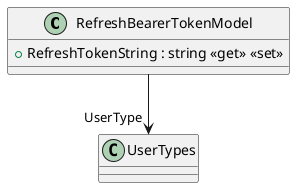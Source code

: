 @startuml
class RefreshBearerTokenModel {
    + RefreshTokenString : string <<get>> <<set>>
}
RefreshBearerTokenModel --> "UserType" UserTypes
@enduml
